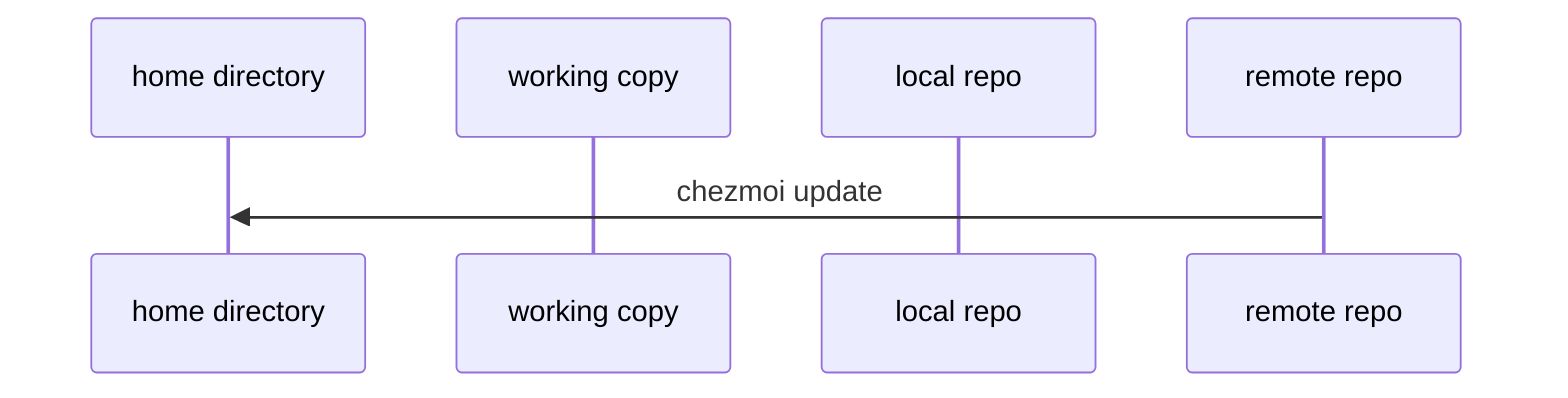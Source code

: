 sequenceDiagram
    participant H as home directory
    participant W as working copy
    participant L as local repo
    participant R as remote repo
    R->>H: chezmoi update